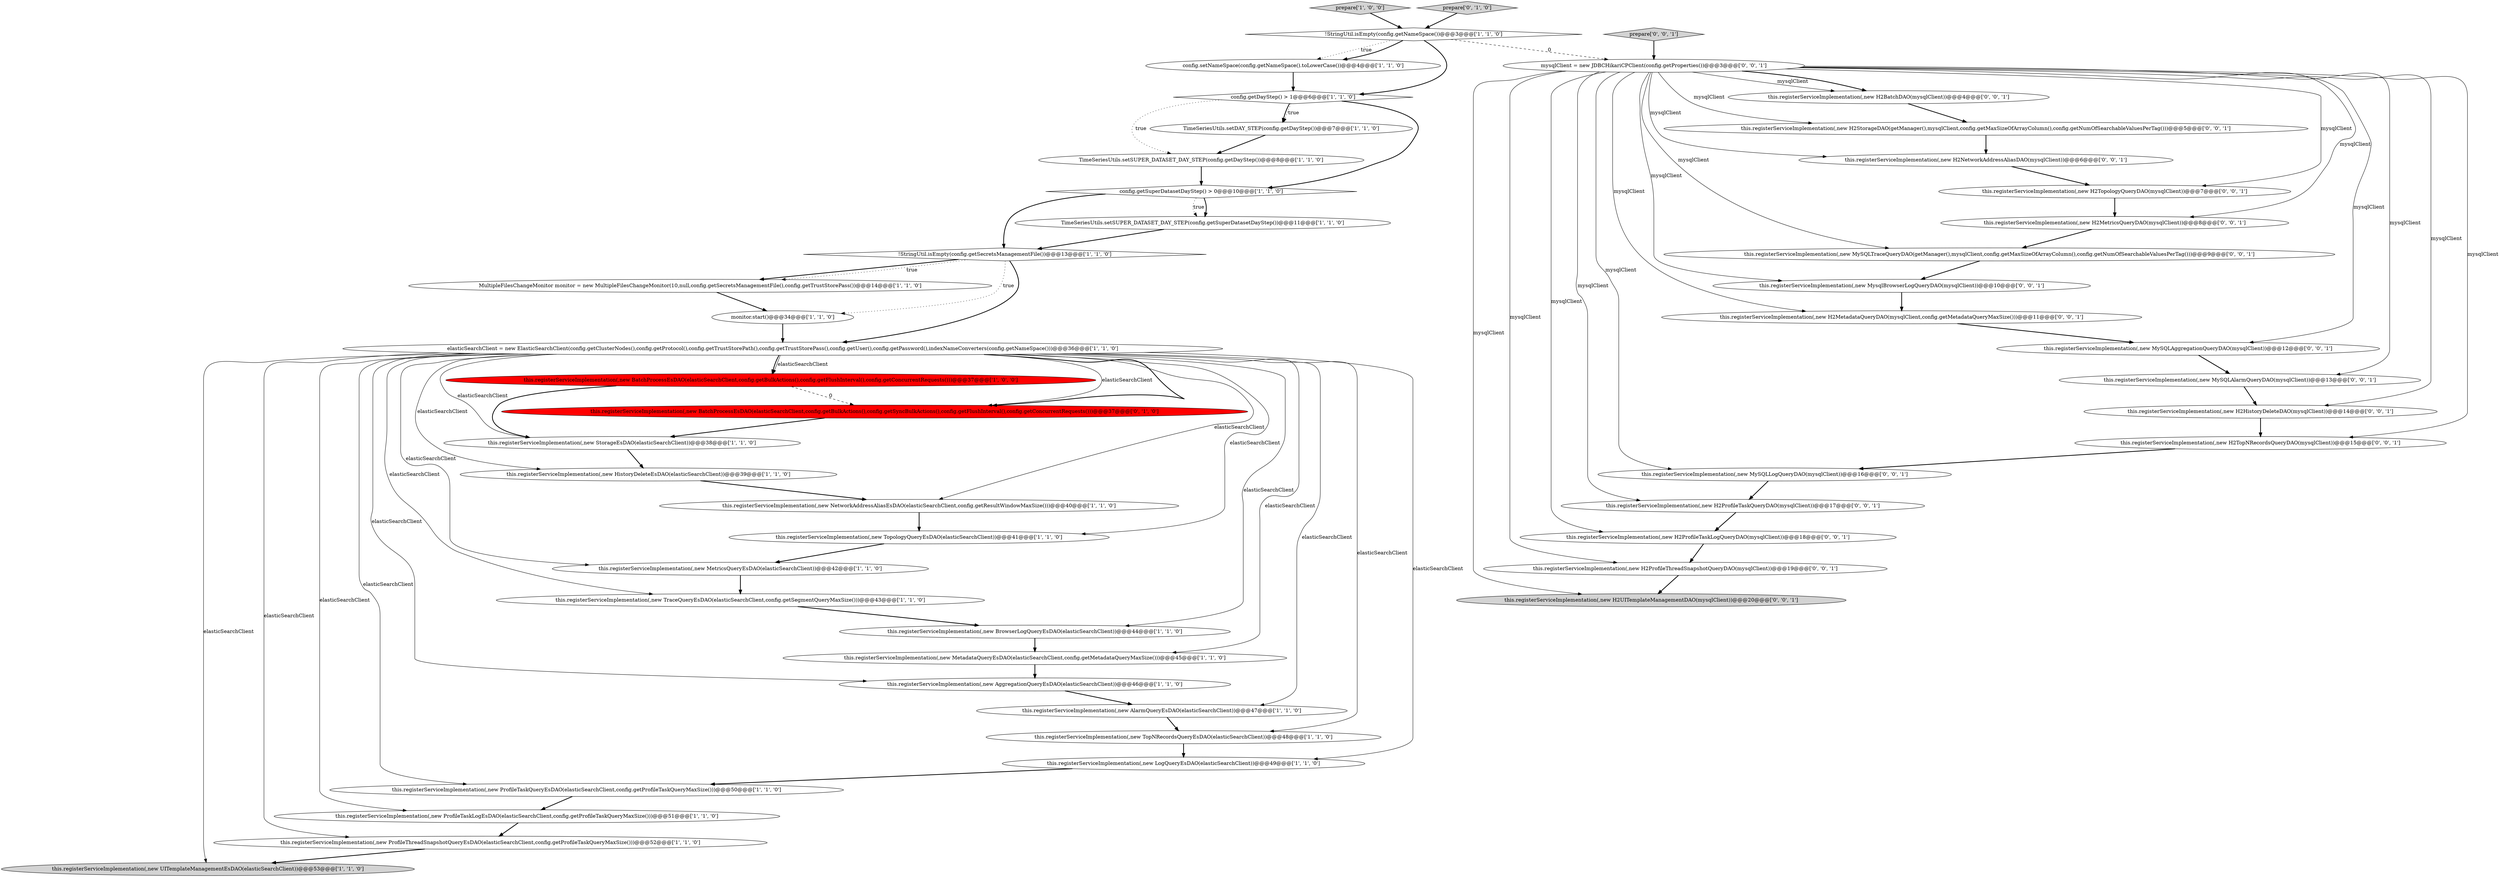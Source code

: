 digraph {
42 [style = filled, label = "this.registerServiceImplementation(,new H2TopologyQueryDAO(mysqlClient))@@@7@@@['0', '0', '1']", fillcolor = white, shape = ellipse image = "AAA0AAABBB3BBB"];
48 [style = filled, label = "this.registerServiceImplementation(,new MySQLLogQueryDAO(mysqlClient))@@@16@@@['0', '0', '1']", fillcolor = white, shape = ellipse image = "AAA0AAABBB3BBB"];
17 [style = filled, label = "this.registerServiceImplementation(,new TopologyQueryEsDAO(elasticSearchClient))@@@41@@@['1', '1', '0']", fillcolor = white, shape = ellipse image = "AAA0AAABBB1BBB"];
39 [style = filled, label = "this.registerServiceImplementation(,new H2ProfileThreadSnapshotQueryDAO(mysqlClient))@@@19@@@['0', '0', '1']", fillcolor = white, shape = ellipse image = "AAA0AAABBB3BBB"];
30 [style = filled, label = "this.registerServiceImplementation(,new BatchProcessEsDAO(elasticSearchClient,config.getBulkActions(),config.getSyncBulkActions(),config.getFlushInterval(),config.getConcurrentRequests()))@@@37@@@['0', '1', '0']", fillcolor = red, shape = ellipse image = "AAA1AAABBB2BBB"];
46 [style = filled, label = "prepare['0', '0', '1']", fillcolor = lightgray, shape = diamond image = "AAA0AAABBB3BBB"];
8 [style = filled, label = "this.registerServiceImplementation(,new LogQueryEsDAO(elasticSearchClient))@@@49@@@['1', '1', '0']", fillcolor = white, shape = ellipse image = "AAA0AAABBB1BBB"];
12 [style = filled, label = "this.registerServiceImplementation(,new TopNRecordsQueryEsDAO(elasticSearchClient))@@@48@@@['1', '1', '0']", fillcolor = white, shape = ellipse image = "AAA0AAABBB1BBB"];
38 [style = filled, label = "this.registerServiceImplementation(,new H2TopNRecordsQueryDAO(mysqlClient))@@@15@@@['0', '0', '1']", fillcolor = white, shape = ellipse image = "AAA0AAABBB3BBB"];
9 [style = filled, label = "MultipleFilesChangeMonitor monitor = new MultipleFilesChangeMonitor(10,null,config.getSecretsManagementFile(),config.getTrustStorePass())@@@14@@@['1', '1', '0']", fillcolor = white, shape = ellipse image = "AAA0AAABBB1BBB"];
19 [style = filled, label = "this.registerServiceImplementation(,new NetworkAddressAliasEsDAO(elasticSearchClient,config.getResultWindowMaxSize()))@@@40@@@['1', '1', '0']", fillcolor = white, shape = ellipse image = "AAA0AAABBB1BBB"];
41 [style = filled, label = "this.registerServiceImplementation(,new H2ProfileTaskQueryDAO(mysqlClient))@@@17@@@['0', '0', '1']", fillcolor = white, shape = ellipse image = "AAA0AAABBB3BBB"];
13 [style = filled, label = "this.registerServiceImplementation(,new MetricsQueryEsDAO(elasticSearchClient))@@@42@@@['1', '1', '0']", fillcolor = white, shape = ellipse image = "AAA0AAABBB1BBB"];
40 [style = filled, label = "this.registerServiceImplementation(,new H2StorageDAO(getManager(),mysqlClient,config.getMaxSizeOfArrayColumn(),config.getNumOfSearchableValuesPerTag()))@@@5@@@['0', '0', '1']", fillcolor = white, shape = ellipse image = "AAA0AAABBB3BBB"];
0 [style = filled, label = "monitor.start()@@@34@@@['1', '1', '0']", fillcolor = white, shape = ellipse image = "AAA0AAABBB1BBB"];
3 [style = filled, label = "this.registerServiceImplementation(,new ProfileTaskLogEsDAO(elasticSearchClient,config.getProfileTaskQueryMaxSize()))@@@51@@@['1', '1', '0']", fillcolor = white, shape = ellipse image = "AAA0AAABBB1BBB"];
47 [style = filled, label = "this.registerServiceImplementation(,new MySQLAggregationQueryDAO(mysqlClient))@@@12@@@['0', '0', '1']", fillcolor = white, shape = ellipse image = "AAA0AAABBB3BBB"];
34 [style = filled, label = "this.registerServiceImplementation(,new H2NetworkAddressAliasDAO(mysqlClient))@@@6@@@['0', '0', '1']", fillcolor = white, shape = ellipse image = "AAA0AAABBB3BBB"];
31 [style = filled, label = "this.registerServiceImplementation(,new H2MetricsQueryDAO(mysqlClient))@@@8@@@['0', '0', '1']", fillcolor = white, shape = ellipse image = "AAA0AAABBB3BBB"];
32 [style = filled, label = "this.registerServiceImplementation(,new H2MetadataQueryDAO(mysqlClient,config.getMetadataQueryMaxSize()))@@@11@@@['0', '0', '1']", fillcolor = white, shape = ellipse image = "AAA0AAABBB3BBB"];
2 [style = filled, label = "config.setNameSpace(config.getNameSpace().toLowerCase())@@@4@@@['1', '1', '0']", fillcolor = white, shape = ellipse image = "AAA0AAABBB1BBB"];
23 [style = filled, label = "this.registerServiceImplementation(,new UITemplateManagementEsDAO(elasticSearchClient))@@@53@@@['1', '1', '0']", fillcolor = lightgray, shape = ellipse image = "AAA0AAABBB1BBB"];
27 [style = filled, label = "TimeSeriesUtils.setSUPER_DATASET_DAY_STEP(config.getSuperDatasetDayStep())@@@11@@@['1', '1', '0']", fillcolor = white, shape = ellipse image = "AAA0AAABBB1BBB"];
18 [style = filled, label = "this.registerServiceImplementation(,new AlarmQueryEsDAO(elasticSearchClient))@@@47@@@['1', '1', '0']", fillcolor = white, shape = ellipse image = "AAA0AAABBB1BBB"];
4 [style = filled, label = "!StringUtil.isEmpty(config.getSecretsManagementFile())@@@13@@@['1', '1', '0']", fillcolor = white, shape = diamond image = "AAA0AAABBB1BBB"];
20 [style = filled, label = "this.registerServiceImplementation(,new BatchProcessEsDAO(elasticSearchClient,config.getBulkActions(),config.getFlushInterval(),config.getConcurrentRequests()))@@@37@@@['1', '0', '0']", fillcolor = red, shape = ellipse image = "AAA1AAABBB1BBB"];
36 [style = filled, label = "this.registerServiceImplementation(,new MysqlBrowserLogQueryDAO(mysqlClient))@@@10@@@['0', '0', '1']", fillcolor = white, shape = ellipse image = "AAA0AAABBB3BBB"];
43 [style = filled, label = "this.registerServiceImplementation(,new H2ProfileTaskLogQueryDAO(mysqlClient))@@@18@@@['0', '0', '1']", fillcolor = white, shape = ellipse image = "AAA0AAABBB3BBB"];
7 [style = filled, label = "this.registerServiceImplementation(,new StorageEsDAO(elasticSearchClient))@@@38@@@['1', '1', '0']", fillcolor = white, shape = ellipse image = "AAA0AAABBB1BBB"];
14 [style = filled, label = "!StringUtil.isEmpty(config.getNameSpace())@@@3@@@['1', '1', '0']", fillcolor = white, shape = diamond image = "AAA0AAABBB1BBB"];
33 [style = filled, label = "this.registerServiceImplementation(,new H2BatchDAO(mysqlClient))@@@4@@@['0', '0', '1']", fillcolor = white, shape = ellipse image = "AAA0AAABBB3BBB"];
49 [style = filled, label = "this.registerServiceImplementation(,new H2HistoryDeleteDAO(mysqlClient))@@@14@@@['0', '0', '1']", fillcolor = white, shape = ellipse image = "AAA0AAABBB3BBB"];
45 [style = filled, label = "this.registerServiceImplementation(,new H2UITemplateManagementDAO(mysqlClient))@@@20@@@['0', '0', '1']", fillcolor = lightgray, shape = ellipse image = "AAA0AAABBB3BBB"];
15 [style = filled, label = "elasticSearchClient = new ElasticSearchClient(config.getClusterNodes(),config.getProtocol(),config.getTrustStorePath(),config.getTrustStorePass(),config.getUser(),config.getPassword(),indexNameConverters(config.getNameSpace()))@@@36@@@['1', '1', '0']", fillcolor = white, shape = ellipse image = "AAA0AAABBB1BBB"];
10 [style = filled, label = "this.registerServiceImplementation(,new BrowserLogQueryEsDAO(elasticSearchClient))@@@44@@@['1', '1', '0']", fillcolor = white, shape = ellipse image = "AAA0AAABBB1BBB"];
35 [style = filled, label = "this.registerServiceImplementation(,new MySQLAlarmQueryDAO(mysqlClient))@@@13@@@['0', '0', '1']", fillcolor = white, shape = ellipse image = "AAA0AAABBB3BBB"];
1 [style = filled, label = "prepare['1', '0', '0']", fillcolor = lightgray, shape = diamond image = "AAA0AAABBB1BBB"];
29 [style = filled, label = "prepare['0', '1', '0']", fillcolor = lightgray, shape = diamond image = "AAA0AAABBB2BBB"];
21 [style = filled, label = "this.registerServiceImplementation(,new ProfileThreadSnapshotQueryEsDAO(elasticSearchClient,config.getProfileTaskQueryMaxSize()))@@@52@@@['1', '1', '0']", fillcolor = white, shape = ellipse image = "AAA0AAABBB1BBB"];
16 [style = filled, label = "config.getDayStep() > 1@@@6@@@['1', '1', '0']", fillcolor = white, shape = diamond image = "AAA0AAABBB1BBB"];
44 [style = filled, label = "this.registerServiceImplementation(,new MySQLTraceQueryDAO(getManager(),mysqlClient,config.getMaxSizeOfArrayColumn(),config.getNumOfSearchableValuesPerTag()))@@@9@@@['0', '0', '1']", fillcolor = white, shape = ellipse image = "AAA0AAABBB3BBB"];
6 [style = filled, label = "this.registerServiceImplementation(,new HistoryDeleteEsDAO(elasticSearchClient))@@@39@@@['1', '1', '0']", fillcolor = white, shape = ellipse image = "AAA0AAABBB1BBB"];
28 [style = filled, label = "TimeSeriesUtils.setDAY_STEP(config.getDayStep())@@@7@@@['1', '1', '0']", fillcolor = white, shape = ellipse image = "AAA0AAABBB1BBB"];
11 [style = filled, label = "this.registerServiceImplementation(,new AggregationQueryEsDAO(elasticSearchClient))@@@46@@@['1', '1', '0']", fillcolor = white, shape = ellipse image = "AAA0AAABBB1BBB"];
25 [style = filled, label = "this.registerServiceImplementation(,new MetadataQueryEsDAO(elasticSearchClient,config.getMetadataQueryMaxSize()))@@@45@@@['1', '1', '0']", fillcolor = white, shape = ellipse image = "AAA0AAABBB1BBB"];
24 [style = filled, label = "this.registerServiceImplementation(,new ProfileTaskQueryEsDAO(elasticSearchClient,config.getProfileTaskQueryMaxSize()))@@@50@@@['1', '1', '0']", fillcolor = white, shape = ellipse image = "AAA0AAABBB1BBB"];
26 [style = filled, label = "config.getSuperDatasetDayStep() > 0@@@10@@@['1', '1', '0']", fillcolor = white, shape = diamond image = "AAA0AAABBB1BBB"];
37 [style = filled, label = "mysqlClient = new JDBCHikariCPClient(config.getProperties())@@@3@@@['0', '0', '1']", fillcolor = white, shape = ellipse image = "AAA0AAABBB3BBB"];
5 [style = filled, label = "this.registerServiceImplementation(,new TraceQueryEsDAO(elasticSearchClient,config.getSegmentQueryMaxSize()))@@@43@@@['1', '1', '0']", fillcolor = white, shape = ellipse image = "AAA0AAABBB1BBB"];
22 [style = filled, label = "TimeSeriesUtils.setSUPER_DATASET_DAY_STEP(config.getDayStep())@@@8@@@['1', '1', '0']", fillcolor = white, shape = ellipse image = "AAA0AAABBB1BBB"];
37->35 [style = solid, label="mysqlClient"];
15->19 [style = solid, label="elasticSearchClient"];
37->49 [style = solid, label="mysqlClient"];
4->15 [style = bold, label=""];
37->31 [style = solid, label="mysqlClient"];
37->32 [style = solid, label="mysqlClient"];
0->15 [style = bold, label=""];
15->8 [style = solid, label="elasticSearchClient"];
37->36 [style = solid, label="mysqlClient"];
15->13 [style = solid, label="elasticSearchClient"];
15->21 [style = solid, label="elasticSearchClient"];
37->44 [style = solid, label="mysqlClient"];
15->20 [style = bold, label=""];
29->14 [style = bold, label=""];
37->33 [style = bold, label=""];
15->11 [style = solid, label="elasticSearchClient"];
2->16 [style = bold, label=""];
14->16 [style = bold, label=""];
14->2 [style = dotted, label="true"];
5->10 [style = bold, label=""];
48->41 [style = bold, label=""];
4->0 [style = dotted, label="true"];
15->6 [style = solid, label="elasticSearchClient"];
16->26 [style = bold, label=""];
18->12 [style = bold, label=""];
49->38 [style = bold, label=""];
15->18 [style = solid, label="elasticSearchClient"];
39->45 [style = bold, label=""];
42->31 [style = bold, label=""];
34->42 [style = bold, label=""];
40->34 [style = bold, label=""];
26->4 [style = bold, label=""];
37->47 [style = solid, label="mysqlClient"];
46->37 [style = bold, label=""];
11->18 [style = bold, label=""];
37->42 [style = solid, label="mysqlClient"];
26->27 [style = bold, label=""];
10->25 [style = bold, label=""];
30->7 [style = bold, label=""];
7->6 [style = bold, label=""];
13->5 [style = bold, label=""];
20->7 [style = bold, label=""];
37->33 [style = solid, label="mysqlClient"];
37->45 [style = solid, label="mysqlClient"];
41->43 [style = bold, label=""];
24->3 [style = bold, label=""];
21->23 [style = bold, label=""];
8->24 [style = bold, label=""];
22->26 [style = bold, label=""];
4->9 [style = bold, label=""];
15->23 [style = solid, label="elasticSearchClient"];
14->37 [style = dashed, label="0"];
26->27 [style = dotted, label="true"];
35->49 [style = bold, label=""];
19->17 [style = bold, label=""];
38->48 [style = bold, label=""];
15->10 [style = solid, label="elasticSearchClient"];
15->30 [style = solid, label="elasticSearchClient"];
31->44 [style = bold, label=""];
15->24 [style = solid, label="elasticSearchClient"];
12->8 [style = bold, label=""];
37->41 [style = solid, label="mysqlClient"];
37->39 [style = solid, label="mysqlClient"];
20->30 [style = dashed, label="0"];
15->7 [style = solid, label="elasticSearchClient"];
3->21 [style = bold, label=""];
14->2 [style = bold, label=""];
17->13 [style = bold, label=""];
15->20 [style = solid, label="elasticSearchClient"];
37->40 [style = solid, label="mysqlClient"];
37->34 [style = solid, label="mysqlClient"];
43->39 [style = bold, label=""];
15->5 [style = solid, label="elasticSearchClient"];
28->22 [style = bold, label=""];
37->43 [style = solid, label="mysqlClient"];
44->36 [style = bold, label=""];
9->0 [style = bold, label=""];
15->12 [style = solid, label="elasticSearchClient"];
15->17 [style = solid, label="elasticSearchClient"];
36->32 [style = bold, label=""];
15->25 [style = solid, label="elasticSearchClient"];
6->19 [style = bold, label=""];
15->30 [style = bold, label=""];
16->22 [style = dotted, label="true"];
47->35 [style = bold, label=""];
27->4 [style = bold, label=""];
33->40 [style = bold, label=""];
16->28 [style = bold, label=""];
32->47 [style = bold, label=""];
25->11 [style = bold, label=""];
37->38 [style = solid, label="mysqlClient"];
1->14 [style = bold, label=""];
37->48 [style = solid, label="mysqlClient"];
4->9 [style = dotted, label="true"];
16->28 [style = dotted, label="true"];
15->3 [style = solid, label="elasticSearchClient"];
}
